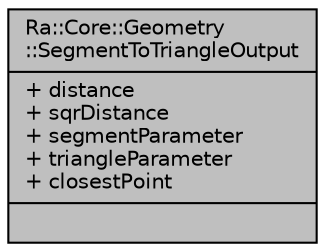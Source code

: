 digraph "Ra::Core::Geometry::SegmentToTriangleOutput"
{
 // INTERACTIVE_SVG=YES
 // LATEX_PDF_SIZE
  edge [fontname="Helvetica",fontsize="10",labelfontname="Helvetica",labelfontsize="10"];
  node [fontname="Helvetica",fontsize="10",shape=record];
  Node1 [label="{Ra::Core::Geometry\l::SegmentToTriangleOutput\n|+ distance\l+ sqrDistance\l+ segmentParameter\l+ triangleParameter\l+ closestPoint\l|}",height=0.2,width=0.4,color="black", fillcolor="grey75", style="filled", fontcolor="black",tooltip="Structure holding the result of a segment-to-triangle distance query."];
}
